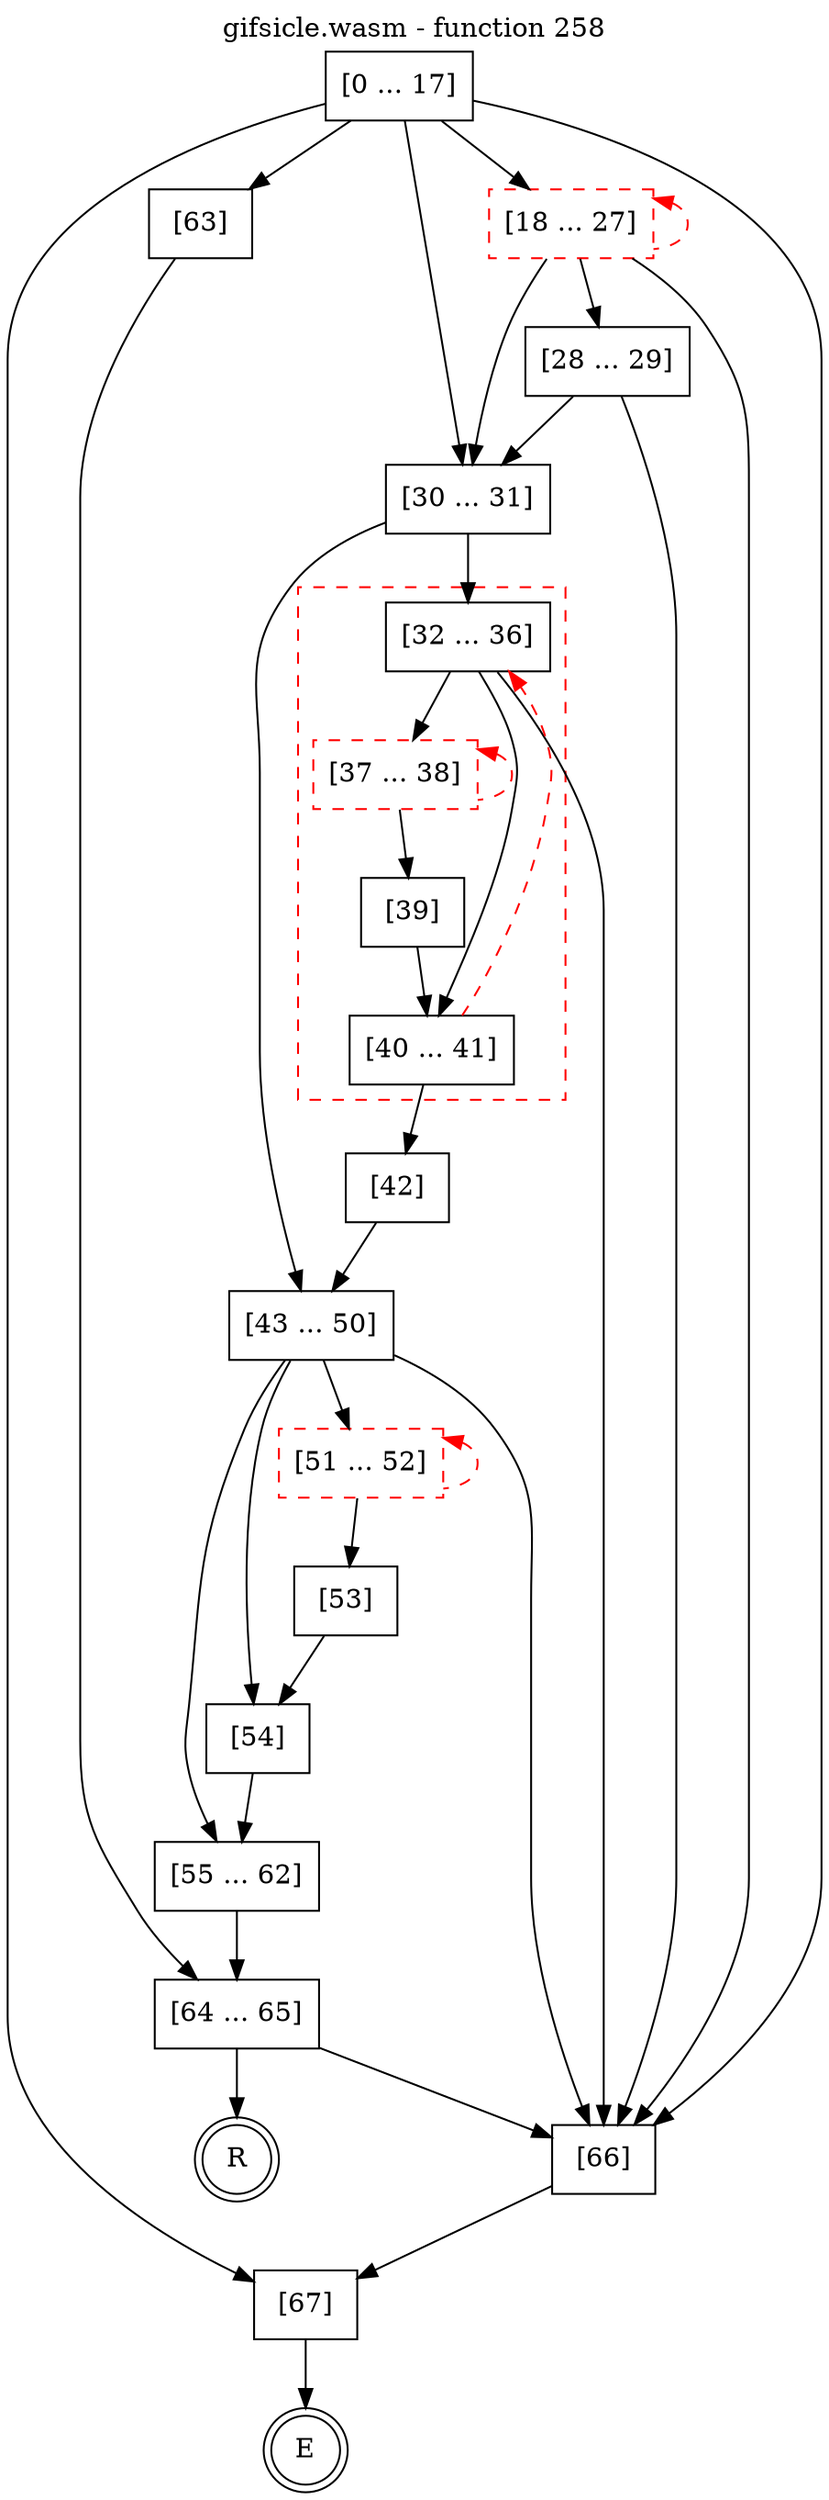 digraph finite_state_machine {
    label = "gifsicle.wasm - function 258"
    labelloc =  t
    labelfontsize = 16
    labelfontcolor = black
    labelfontname = "Helvetica"
    node [shape = doublecircle]; E R ;
    node [shape = box];
    node [shape=box, color=black, style=solid] 0[label="[0 ... 17]"]
    node [shape=box, color=red, style=dashed] 18[label="[18 ... 27]"]
    node [shape=box, color=black, style=solid] 28[label="[28 ... 29]"]
    node [shape=box, color=black, style=solid] 30[label="[30 ... 31]"]
    subgraph cluster_32{
    label = "";
    style = dashed color = red;
    node [shape=box, color=black, style=solid] 32[label="[32 ... 36]"]
    node [shape=box, color=red, style=dashed] 37[label="[37 ... 38]"]
    node [shape=box, color=black, style=solid] 39[label="[39]"]
    node [shape=box, color=black, style=solid] 40[label="[40 ... 41]"]
    }
    node [shape=box, color=black, style=solid] 42[label="[42]"]
    node [shape=box, color=black, style=solid] 43[label="[43 ... 50]"]
    node [shape=box, color=red, style=dashed] 51[label="[51 ... 52]"]
    node [shape=box, color=black, style=solid] 53[label="[53]"]
    node [shape=box, color=black, style=solid] 54[label="[54]"]
    node [shape=box, color=black, style=solid] 55[label="[55 ... 62]"]
    node [shape=box, color=black, style=solid] 63[label="[63]"]
    node [shape=box, color=black, style=solid] 64[label="[64 ... 65]"]
    node [shape=box, color=black, style=solid] 66[label="[66]"]
    node [shape=box, color=black, style=solid] 67[label="[67]"]
    node [shape=box, color=black, style=solid] R[label="R"]
    0 -> 18;
    0 -> 30;
    0 -> 63;
    0 -> 66;
    0 -> 67;
    18 -> 28;
    18 -> 30;
    18 -> 66;
    18 -> 18[style="dashed" color="red" dir=back];
    28 -> 30;
    28 -> 66;
    30 -> 32;
    30 -> 43;
    32 -> 37;
    32 -> 40;
    32 -> 66;
    37 -> 39;
    37 -> 37[style="dashed" color="red" dir=back];
    39 -> 40;
    40 -> 32[style="dashed" color="red"];
    40 -> 42;
    42 -> 43;
    43 -> 51;
    43 -> 54;
    43 -> 55;
    43 -> 66;
    51 -> 53;
    51 -> 51[style="dashed" color="red" dir=back];
    53 -> 54;
    54 -> 55;
    55 -> 64;
    63 -> 64;
    64 -> 66;
    64 -> R;
    66 -> 67;
    67 -> E;
}
